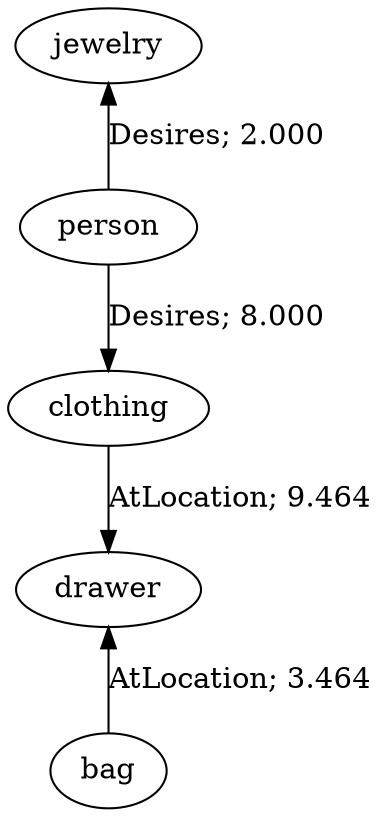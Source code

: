 // The path the concepts from "jewelry" to "bag".Path Length: 4; Weight Sum: 22.928203230275507; Average Weight: 5.732050807568877
digraph "1_c---jewelry-bag---PLen4_WSum22.928_WAvg5.732" {
	0 [label=jewelry]
	1 [label=person]
	2 [label=clothing]
	3 [label=drawer]
	4 [label=bag]
	0 -> 1 [label="Desires; 2.000" dir=back weight=2.000]
	1 -> 2 [label="Desires; 8.000" dir=forward weight=8.000]
	2 -> 3 [label="AtLocation; 9.464" dir=forward weight=9.464]
	3 -> 4 [label="AtLocation; 3.464" dir=back weight=3.464]
}
